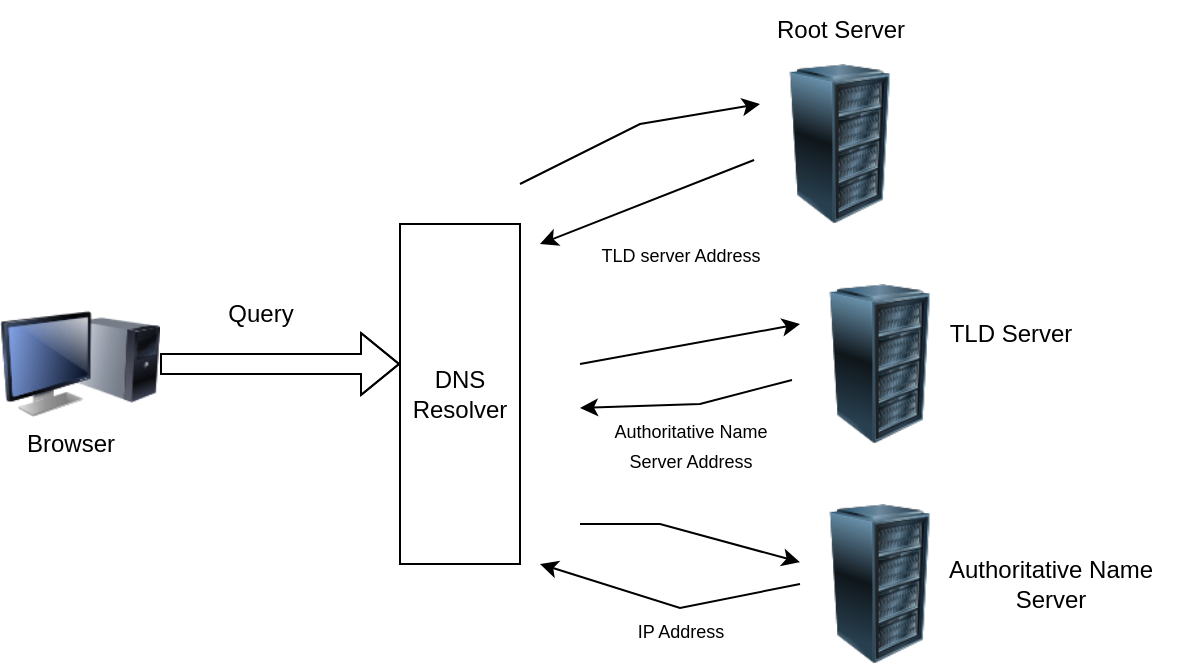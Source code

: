 <mxfile version="23.1.5" type="github">
  <diagram name="Page-1" id="fKlAaRpJU4PqiwiT2pyU">
    <mxGraphModel dx="1050" dy="481" grid="1" gridSize="10" guides="1" tooltips="1" connect="1" arrows="1" fold="1" page="1" pageScale="1" pageWidth="850" pageHeight="1100" math="0" shadow="0">
      <root>
        <mxCell id="0" />
        <mxCell id="1" parent="0" />
        <mxCell id="h4RColSD4rGsD0uKyqrQ-3" value="" style="image;html=1;image=img/lib/clip_art/computers/Server_Rack_128x128.png" vertex="1" parent="1">
          <mxGeometry x="590" y="70" width="80" height="80" as="geometry" />
        </mxCell>
        <mxCell id="h4RColSD4rGsD0uKyqrQ-4" value="" style="image;html=1;image=img/lib/clip_art/computers/Server_Rack_128x128.png" vertex="1" parent="1">
          <mxGeometry x="610" y="180" width="80" height="80" as="geometry" />
        </mxCell>
        <mxCell id="h4RColSD4rGsD0uKyqrQ-5" value="" style="image;html=1;image=img/lib/clip_art/computers/Server_Rack_128x128.png" vertex="1" parent="1">
          <mxGeometry x="610" y="290" width="80" height="80" as="geometry" />
        </mxCell>
        <mxCell id="h4RColSD4rGsD0uKyqrQ-2" value="DNS Resolver" style="rounded=0;whiteSpace=wrap;html=1;direction=south;" vertex="1" parent="1">
          <mxGeometry x="410" y="150" width="60" height="170" as="geometry" />
        </mxCell>
        <mxCell id="h4RColSD4rGsD0uKyqrQ-13" value="" style="endArrow=classic;html=1;rounded=0;exitX=-0.037;exitY=0.6;exitDx=0;exitDy=0;exitPerimeter=0;" edge="1" parent="1" source="h4RColSD4rGsD0uKyqrQ-3">
          <mxGeometry width="50" height="50" relative="1" as="geometry">
            <mxPoint x="560" y="120" as="sourcePoint" />
            <mxPoint x="480" y="160" as="targetPoint" />
            <Array as="points" />
          </mxGeometry>
        </mxCell>
        <mxCell id="h4RColSD4rGsD0uKyqrQ-14" value="" style="endArrow=classic;html=1;rounded=0;entryX=0;entryY=0.25;entryDx=0;entryDy=0;" edge="1" parent="1" target="h4RColSD4rGsD0uKyqrQ-3">
          <mxGeometry width="50" height="50" relative="1" as="geometry">
            <mxPoint x="470" y="130" as="sourcePoint" />
            <mxPoint x="520" y="80" as="targetPoint" />
            <Array as="points">
              <mxPoint x="530" y="100" />
            </Array>
          </mxGeometry>
        </mxCell>
        <mxCell id="h4RColSD4rGsD0uKyqrQ-15" value="" style="endArrow=classic;html=1;rounded=0;entryX=0;entryY=0.25;entryDx=0;entryDy=0;" edge="1" parent="1" target="h4RColSD4rGsD0uKyqrQ-4">
          <mxGeometry width="50" height="50" relative="1" as="geometry">
            <mxPoint x="500" y="220" as="sourcePoint" />
            <mxPoint x="620" y="190" as="targetPoint" />
            <Array as="points" />
          </mxGeometry>
        </mxCell>
        <mxCell id="h4RColSD4rGsD0uKyqrQ-16" value="" style="endArrow=classic;html=1;rounded=0;" edge="1" parent="1" target="h4RColSD4rGsD0uKyqrQ-5">
          <mxGeometry width="50" height="50" relative="1" as="geometry">
            <mxPoint x="500" y="300" as="sourcePoint" />
            <mxPoint x="600" y="280" as="targetPoint" />
            <Array as="points">
              <mxPoint x="540" y="300" />
            </Array>
          </mxGeometry>
        </mxCell>
        <mxCell id="h4RColSD4rGsD0uKyqrQ-17" value="" style="endArrow=classic;html=1;rounded=0;exitX=-0.05;exitY=0.6;exitDx=0;exitDy=0;exitPerimeter=0;" edge="1" parent="1" source="h4RColSD4rGsD0uKyqrQ-4">
          <mxGeometry width="50" height="50" relative="1" as="geometry">
            <mxPoint x="607" y="210" as="sourcePoint" />
            <mxPoint x="500" y="242" as="targetPoint" />
            <Array as="points">
              <mxPoint x="560" y="240" />
            </Array>
          </mxGeometry>
        </mxCell>
        <mxCell id="h4RColSD4rGsD0uKyqrQ-18" value="" style="endArrow=classic;html=1;rounded=0;exitX=0;exitY=0.5;exitDx=0;exitDy=0;" edge="1" parent="1" source="h4RColSD4rGsD0uKyqrQ-5">
          <mxGeometry width="50" height="50" relative="1" as="geometry">
            <mxPoint x="597" y="310" as="sourcePoint" />
            <mxPoint x="480" y="320" as="targetPoint" />
            <Array as="points">
              <mxPoint x="550" y="342" />
            </Array>
          </mxGeometry>
        </mxCell>
        <mxCell id="h4RColSD4rGsD0uKyqrQ-19" value="Root Server" style="text;html=1;align=center;verticalAlign=middle;resizable=0;points=[];autosize=1;strokeColor=none;fillColor=none;" vertex="1" parent="1">
          <mxGeometry x="585" y="38" width="90" height="30" as="geometry" />
        </mxCell>
        <mxCell id="h4RColSD4rGsD0uKyqrQ-20" value="TLD Server" style="text;html=1;align=center;verticalAlign=middle;resizable=0;points=[];autosize=1;strokeColor=none;fillColor=none;" vertex="1" parent="1">
          <mxGeometry x="675" y="190" width="80" height="30" as="geometry" />
        </mxCell>
        <mxCell id="h4RColSD4rGsD0uKyqrQ-21" value="Authoritative Name &lt;br&gt;Server" style="text;html=1;align=center;verticalAlign=middle;resizable=0;points=[];autosize=1;strokeColor=none;fillColor=none;" vertex="1" parent="1">
          <mxGeometry x="670" y="310" width="130" height="40" as="geometry" />
        </mxCell>
        <mxCell id="h4RColSD4rGsD0uKyqrQ-22" value="&lt;font style=&quot;font-size: 9px;&quot;&gt;TLD server Address&lt;/font&gt;" style="text;html=1;align=center;verticalAlign=middle;resizable=0;points=[];autosize=1;strokeColor=none;fillColor=none;" vertex="1" parent="1">
          <mxGeometry x="500" y="150" width="100" height="30" as="geometry" />
        </mxCell>
        <mxCell id="h4RColSD4rGsD0uKyqrQ-23" value="&lt;font style=&quot;font-size: 9px;&quot;&gt;Authoritative Name &lt;br&gt;Server Address&lt;/font&gt;" style="text;html=1;align=center;verticalAlign=middle;resizable=0;points=[];autosize=1;strokeColor=none;fillColor=none;" vertex="1" parent="1">
          <mxGeometry x="505" y="240" width="100" height="40" as="geometry" />
        </mxCell>
        <mxCell id="h4RColSD4rGsD0uKyqrQ-24" value="&lt;font style=&quot;font-size: 9px;&quot;&gt;IP Address&lt;/font&gt;" style="text;html=1;align=center;verticalAlign=middle;resizable=0;points=[];autosize=1;strokeColor=none;fillColor=none;" vertex="1" parent="1">
          <mxGeometry x="515" y="338" width="70" height="30" as="geometry" />
        </mxCell>
        <mxCell id="h4RColSD4rGsD0uKyqrQ-25" value="" style="image;html=1;image=img/lib/clip_art/computers/Monitor_Tower_128x128.png" vertex="1" parent="1">
          <mxGeometry x="210" y="180" width="80" height="80" as="geometry" />
        </mxCell>
        <mxCell id="h4RColSD4rGsD0uKyqrQ-26" value="Browser" style="text;html=1;align=center;verticalAlign=middle;resizable=0;points=[];autosize=1;strokeColor=none;fillColor=none;" vertex="1" parent="1">
          <mxGeometry x="210" y="245" width="70" height="30" as="geometry" />
        </mxCell>
        <mxCell id="h4RColSD4rGsD0uKyqrQ-28" value="" style="shape=flexArrow;endArrow=classic;html=1;rounded=0;" edge="1" parent="1" source="h4RColSD4rGsD0uKyqrQ-25">
          <mxGeometry width="50" height="50" relative="1" as="geometry">
            <mxPoint x="640" y="240" as="sourcePoint" />
            <mxPoint x="410" y="220" as="targetPoint" />
            <Array as="points">
              <mxPoint x="390" y="220" />
            </Array>
          </mxGeometry>
        </mxCell>
        <mxCell id="h4RColSD4rGsD0uKyqrQ-29" value="Query" style="text;html=1;align=center;verticalAlign=middle;resizable=0;points=[];autosize=1;strokeColor=none;fillColor=none;" vertex="1" parent="1">
          <mxGeometry x="310" y="180" width="60" height="30" as="geometry" />
        </mxCell>
      </root>
    </mxGraphModel>
  </diagram>
</mxfile>
